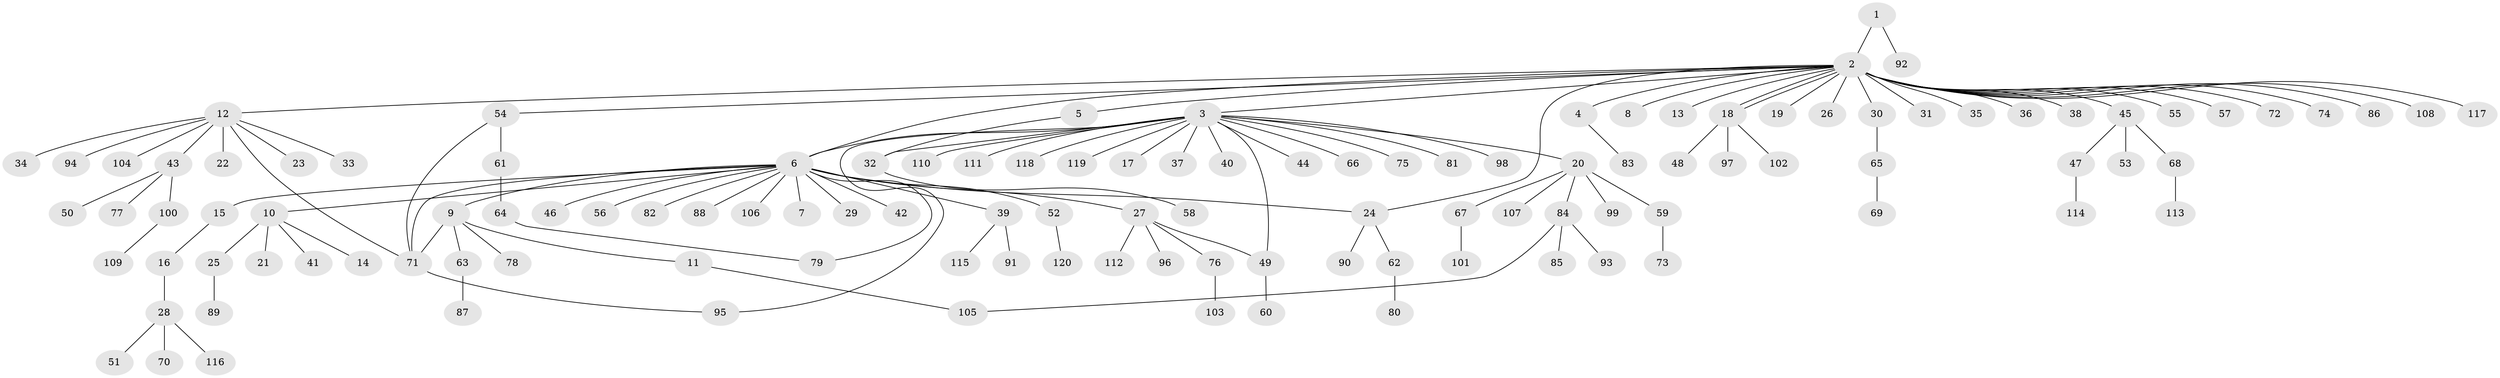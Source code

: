 // coarse degree distribution, {1: 0.7083333333333334, 27: 0.010416666666666666, 17: 0.010416666666666666, 2: 0.13541666666666666, 20: 0.010416666666666666, 5: 0.020833333333333332, 4: 0.052083333333333336, 12: 0.010416666666666666, 3: 0.041666666666666664}
// Generated by graph-tools (version 1.1) at 2025/51/02/27/25 19:51:54]
// undirected, 120 vertices, 130 edges
graph export_dot {
graph [start="1"]
  node [color=gray90,style=filled];
  1;
  2;
  3;
  4;
  5;
  6;
  7;
  8;
  9;
  10;
  11;
  12;
  13;
  14;
  15;
  16;
  17;
  18;
  19;
  20;
  21;
  22;
  23;
  24;
  25;
  26;
  27;
  28;
  29;
  30;
  31;
  32;
  33;
  34;
  35;
  36;
  37;
  38;
  39;
  40;
  41;
  42;
  43;
  44;
  45;
  46;
  47;
  48;
  49;
  50;
  51;
  52;
  53;
  54;
  55;
  56;
  57;
  58;
  59;
  60;
  61;
  62;
  63;
  64;
  65;
  66;
  67;
  68;
  69;
  70;
  71;
  72;
  73;
  74;
  75;
  76;
  77;
  78;
  79;
  80;
  81;
  82;
  83;
  84;
  85;
  86;
  87;
  88;
  89;
  90;
  91;
  92;
  93;
  94;
  95;
  96;
  97;
  98;
  99;
  100;
  101;
  102;
  103;
  104;
  105;
  106;
  107;
  108;
  109;
  110;
  111;
  112;
  113;
  114;
  115;
  116;
  117;
  118;
  119;
  120;
  1 -- 2;
  1 -- 92;
  2 -- 3;
  2 -- 4;
  2 -- 5;
  2 -- 6;
  2 -- 8;
  2 -- 12;
  2 -- 13;
  2 -- 18;
  2 -- 18;
  2 -- 19;
  2 -- 24;
  2 -- 26;
  2 -- 30;
  2 -- 31;
  2 -- 35;
  2 -- 36;
  2 -- 38;
  2 -- 45;
  2 -- 54;
  2 -- 55;
  2 -- 57;
  2 -- 72;
  2 -- 74;
  2 -- 86;
  2 -- 108;
  2 -- 117;
  3 -- 6;
  3 -- 17;
  3 -- 20;
  3 -- 32;
  3 -- 37;
  3 -- 40;
  3 -- 44;
  3 -- 49;
  3 -- 66;
  3 -- 75;
  3 -- 81;
  3 -- 95;
  3 -- 98;
  3 -- 110;
  3 -- 111;
  3 -- 118;
  3 -- 119;
  4 -- 83;
  5 -- 32;
  6 -- 7;
  6 -- 9;
  6 -- 10;
  6 -- 15;
  6 -- 24;
  6 -- 27;
  6 -- 29;
  6 -- 39;
  6 -- 42;
  6 -- 46;
  6 -- 52;
  6 -- 56;
  6 -- 71;
  6 -- 79;
  6 -- 82;
  6 -- 88;
  6 -- 106;
  9 -- 11;
  9 -- 63;
  9 -- 71;
  9 -- 78;
  10 -- 14;
  10 -- 21;
  10 -- 25;
  10 -- 41;
  11 -- 105;
  12 -- 22;
  12 -- 23;
  12 -- 33;
  12 -- 34;
  12 -- 43;
  12 -- 71;
  12 -- 94;
  12 -- 104;
  15 -- 16;
  16 -- 28;
  18 -- 48;
  18 -- 97;
  18 -- 102;
  20 -- 59;
  20 -- 67;
  20 -- 84;
  20 -- 99;
  20 -- 107;
  24 -- 62;
  24 -- 90;
  25 -- 89;
  27 -- 49;
  27 -- 76;
  27 -- 96;
  27 -- 112;
  28 -- 51;
  28 -- 70;
  28 -- 116;
  30 -- 65;
  32 -- 58;
  39 -- 91;
  39 -- 115;
  43 -- 50;
  43 -- 77;
  43 -- 100;
  45 -- 47;
  45 -- 53;
  45 -- 68;
  47 -- 114;
  49 -- 60;
  52 -- 120;
  54 -- 61;
  54 -- 71;
  59 -- 73;
  61 -- 64;
  62 -- 80;
  63 -- 87;
  64 -- 79;
  65 -- 69;
  67 -- 101;
  68 -- 113;
  71 -- 95;
  76 -- 103;
  84 -- 85;
  84 -- 93;
  84 -- 105;
  100 -- 109;
}
